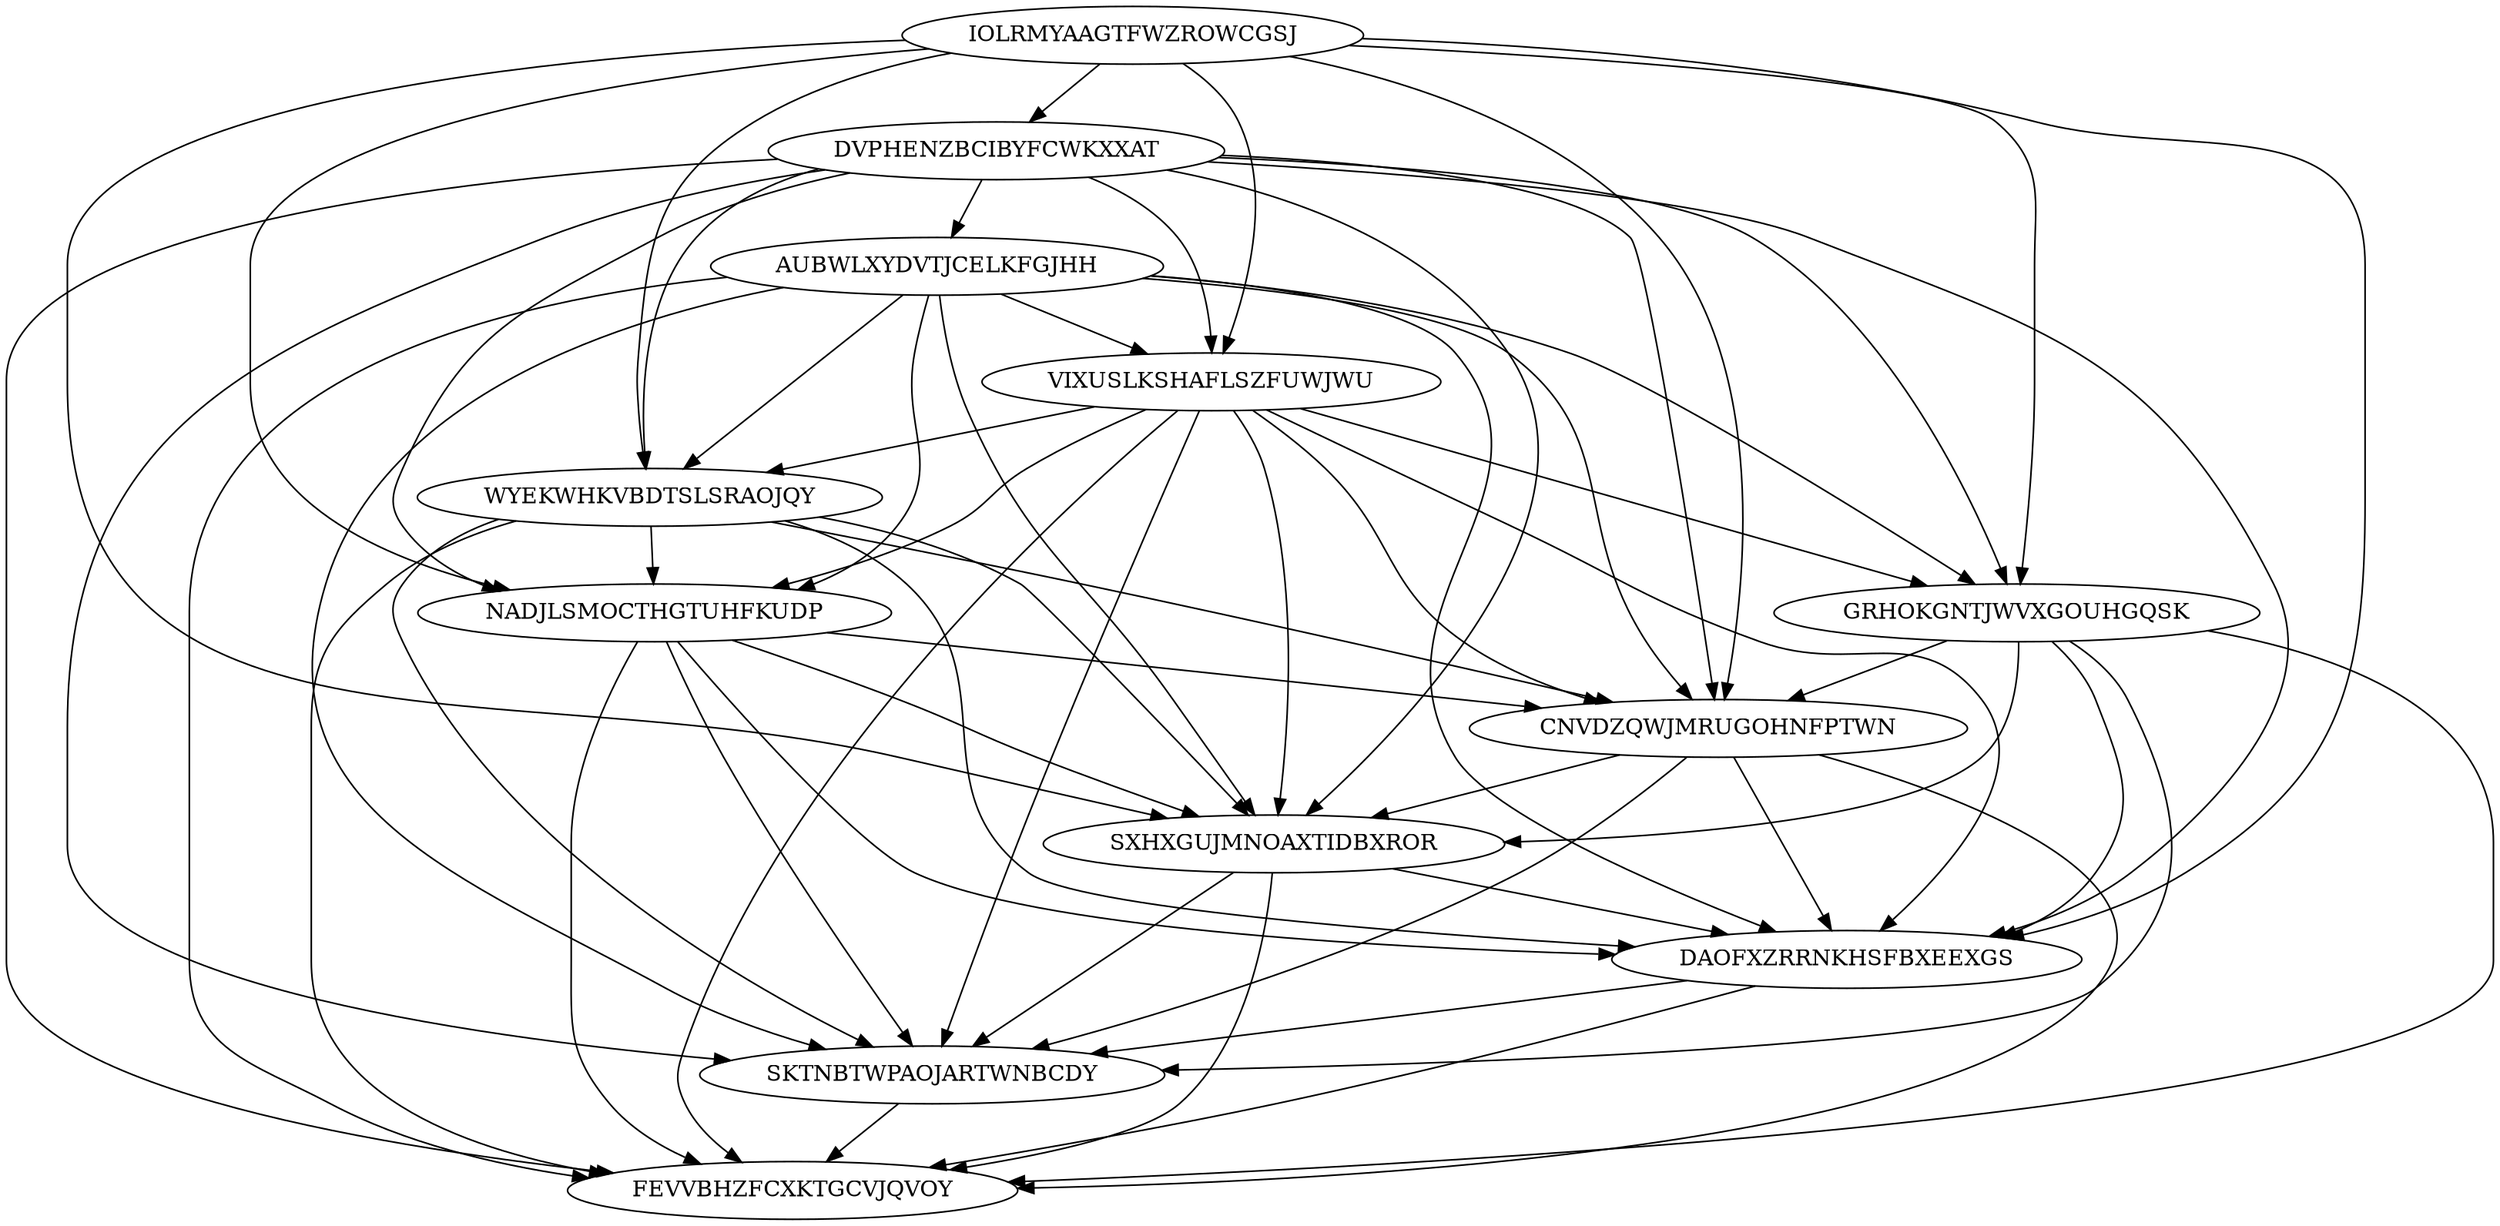 digraph "N12M61" {
	IOLRMYAAGTFWZROWCGSJ			[Weight=13, Start=0, Processor=1];
	DVPHENZBCIBYFCWKXXAT			[Weight=20, Start=13, Processor=1];
	AUBWLXYDVTJCELKFGJHH			[Weight=12, Start=33, Processor=1];
	VIXUSLKSHAFLSZFUWJWU			[Weight=20, Start=45, Processor=1];
	GRHOKGNTJWVXGOUHGQSK			[Weight=17, Start=82, Processor=1];
	WYEKWHKVBDTSLSRAOJQY			[Weight=17, Start=65, Processor=1];
	NADJLSMOCTHGTUHFKUDP			[Weight=20, Start=93, Processor=2];
	CNVDZQWJMRUGOHNFPTWN			[Weight=17, Start=115, Processor=2];
	SXHXGUJMNOAXTIDBXROR			[Weight=19, Start=132, Processor=2];
	DAOFXZRRNKHSFBXEEXGS			[Weight=19, Start=151, Processor=2];
	SKTNBTWPAOJARTWNBCDY			[Weight=11, Start=170, Processor=2];
	FEVVBHZFCXKTGCVJQVOY			[Weight=12, Start=181, Processor=2];
	CNVDZQWJMRUGOHNFPTWN -> DAOFXZRRNKHSFBXEEXGS		[Weight=10];
	SXHXGUJMNOAXTIDBXROR -> SKTNBTWPAOJARTWNBCDY		[Weight=12];
	WYEKWHKVBDTSLSRAOJQY -> FEVVBHZFCXKTGCVJQVOY		[Weight=13];
	DAOFXZRRNKHSFBXEEXGS -> FEVVBHZFCXKTGCVJQVOY		[Weight=12];
	NADJLSMOCTHGTUHFKUDP -> DAOFXZRRNKHSFBXEEXGS		[Weight=10];
	AUBWLXYDVTJCELKFGJHH -> SXHXGUJMNOAXTIDBXROR		[Weight=20];
	GRHOKGNTJWVXGOUHGQSK -> FEVVBHZFCXKTGCVJQVOY		[Weight=11];
	WYEKWHKVBDTSLSRAOJQY -> CNVDZQWJMRUGOHNFPTWN		[Weight=15];
	WYEKWHKVBDTSLSRAOJQY -> DAOFXZRRNKHSFBXEEXGS		[Weight=14];
	DVPHENZBCIBYFCWKXXAT -> SXHXGUJMNOAXTIDBXROR		[Weight=10];
	SXHXGUJMNOAXTIDBXROR -> FEVVBHZFCXKTGCVJQVOY		[Weight=10];
	VIXUSLKSHAFLSZFUWJWU -> SKTNBTWPAOJARTWNBCDY		[Weight=15];
	IOLRMYAAGTFWZROWCGSJ -> SXHXGUJMNOAXTIDBXROR		[Weight=11];
	AUBWLXYDVTJCELKFGJHH -> DAOFXZRRNKHSFBXEEXGS		[Weight=10];
	DAOFXZRRNKHSFBXEEXGS -> SKTNBTWPAOJARTWNBCDY		[Weight=19];
	AUBWLXYDVTJCELKFGJHH -> NADJLSMOCTHGTUHFKUDP		[Weight=15];
	DVPHENZBCIBYFCWKXXAT -> AUBWLXYDVTJCELKFGJHH		[Weight=19];
	DVPHENZBCIBYFCWKXXAT -> NADJLSMOCTHGTUHFKUDP		[Weight=19];
	DVPHENZBCIBYFCWKXXAT -> GRHOKGNTJWVXGOUHGQSK		[Weight=18];
	AUBWLXYDVTJCELKFGJHH -> CNVDZQWJMRUGOHNFPTWN		[Weight=13];
	VIXUSLKSHAFLSZFUWJWU -> GRHOKGNTJWVXGOUHGQSK		[Weight=18];
	IOLRMYAAGTFWZROWCGSJ -> DVPHENZBCIBYFCWKXXAT		[Weight=13];
	IOLRMYAAGTFWZROWCGSJ -> NADJLSMOCTHGTUHFKUDP		[Weight=17];
	GRHOKGNTJWVXGOUHGQSK -> SKTNBTWPAOJARTWNBCDY		[Weight=10];
	IOLRMYAAGTFWZROWCGSJ -> VIXUSLKSHAFLSZFUWJWU		[Weight=12];
	VIXUSLKSHAFLSZFUWJWU -> WYEKWHKVBDTSLSRAOJQY		[Weight=18];
	DVPHENZBCIBYFCWKXXAT -> FEVVBHZFCXKTGCVJQVOY		[Weight=18];
	IOLRMYAAGTFWZROWCGSJ -> CNVDZQWJMRUGOHNFPTWN		[Weight=13];
	IOLRMYAAGTFWZROWCGSJ -> GRHOKGNTJWVXGOUHGQSK		[Weight=16];
	DVPHENZBCIBYFCWKXXAT -> CNVDZQWJMRUGOHNFPTWN		[Weight=17];
	NADJLSMOCTHGTUHFKUDP -> SXHXGUJMNOAXTIDBXROR		[Weight=13];
	VIXUSLKSHAFLSZFUWJWU -> FEVVBHZFCXKTGCVJQVOY		[Weight=13];
	CNVDZQWJMRUGOHNFPTWN -> FEVVBHZFCXKTGCVJQVOY		[Weight=15];
	SKTNBTWPAOJARTWNBCDY -> FEVVBHZFCXKTGCVJQVOY		[Weight=15];
	SXHXGUJMNOAXTIDBXROR -> DAOFXZRRNKHSFBXEEXGS		[Weight=13];
	DVPHENZBCIBYFCWKXXAT -> SKTNBTWPAOJARTWNBCDY		[Weight=17];
	VIXUSLKSHAFLSZFUWJWU -> SXHXGUJMNOAXTIDBXROR		[Weight=14];
	NADJLSMOCTHGTUHFKUDP -> CNVDZQWJMRUGOHNFPTWN		[Weight=13];
	VIXUSLKSHAFLSZFUWJWU -> NADJLSMOCTHGTUHFKUDP		[Weight=17];
	DVPHENZBCIBYFCWKXXAT -> VIXUSLKSHAFLSZFUWJWU		[Weight=16];
	IOLRMYAAGTFWZROWCGSJ -> WYEKWHKVBDTSLSRAOJQY		[Weight=15];
	AUBWLXYDVTJCELKFGJHH -> VIXUSLKSHAFLSZFUWJWU		[Weight=18];
	IOLRMYAAGTFWZROWCGSJ -> DAOFXZRRNKHSFBXEEXGS		[Weight=18];
	VIXUSLKSHAFLSZFUWJWU -> CNVDZQWJMRUGOHNFPTWN		[Weight=10];
	WYEKWHKVBDTSLSRAOJQY -> SKTNBTWPAOJARTWNBCDY		[Weight=19];
	GRHOKGNTJWVXGOUHGQSK -> CNVDZQWJMRUGOHNFPTWN		[Weight=16];
	DVPHENZBCIBYFCWKXXAT -> WYEKWHKVBDTSLSRAOJQY		[Weight=19];
	DVPHENZBCIBYFCWKXXAT -> DAOFXZRRNKHSFBXEEXGS		[Weight=17];
	NADJLSMOCTHGTUHFKUDP -> FEVVBHZFCXKTGCVJQVOY		[Weight=16];
	WYEKWHKVBDTSLSRAOJQY -> SXHXGUJMNOAXTIDBXROR		[Weight=16];
	AUBWLXYDVTJCELKFGJHH -> GRHOKGNTJWVXGOUHGQSK		[Weight=10];
	GRHOKGNTJWVXGOUHGQSK -> DAOFXZRRNKHSFBXEEXGS		[Weight=17];
	CNVDZQWJMRUGOHNFPTWN -> SXHXGUJMNOAXTIDBXROR		[Weight=15];
	NADJLSMOCTHGTUHFKUDP -> SKTNBTWPAOJARTWNBCDY		[Weight=12];
	CNVDZQWJMRUGOHNFPTWN -> SKTNBTWPAOJARTWNBCDY		[Weight=20];
	AUBWLXYDVTJCELKFGJHH -> WYEKWHKVBDTSLSRAOJQY		[Weight=10];
	AUBWLXYDVTJCELKFGJHH -> FEVVBHZFCXKTGCVJQVOY		[Weight=16];
	AUBWLXYDVTJCELKFGJHH -> SKTNBTWPAOJARTWNBCDY		[Weight=15];
	WYEKWHKVBDTSLSRAOJQY -> NADJLSMOCTHGTUHFKUDP		[Weight=11];
	GRHOKGNTJWVXGOUHGQSK -> SXHXGUJMNOAXTIDBXROR		[Weight=13];
	VIXUSLKSHAFLSZFUWJWU -> DAOFXZRRNKHSFBXEEXGS		[Weight=15];
}
